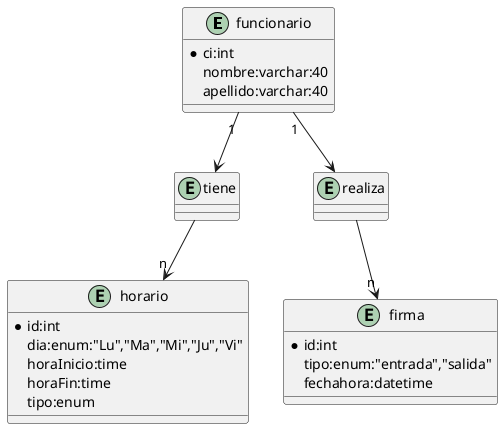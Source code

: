 @startuml RelojIFD
    entity funcionario{
        *ci:int 
        nombre:varchar:40
        apellido:varchar:40
    }

    entity horario{
        *id:int
        dia:enum:"Lu","Ma","Mi","Ju","Vi"
        horaInicio:time
        horaFin:time
        tipo:enum
    }

    entity firma{
        *id:int
        tipo:enum:"entrada","salida"
        fechahora:datetime
    }

    entity tiene{}
    entity realiza{}

    funcionario "1" --> realiza
    realiza --> "n" firma
    funcionario "1" --> tiene
    tiene --> "n" horario
@enduml